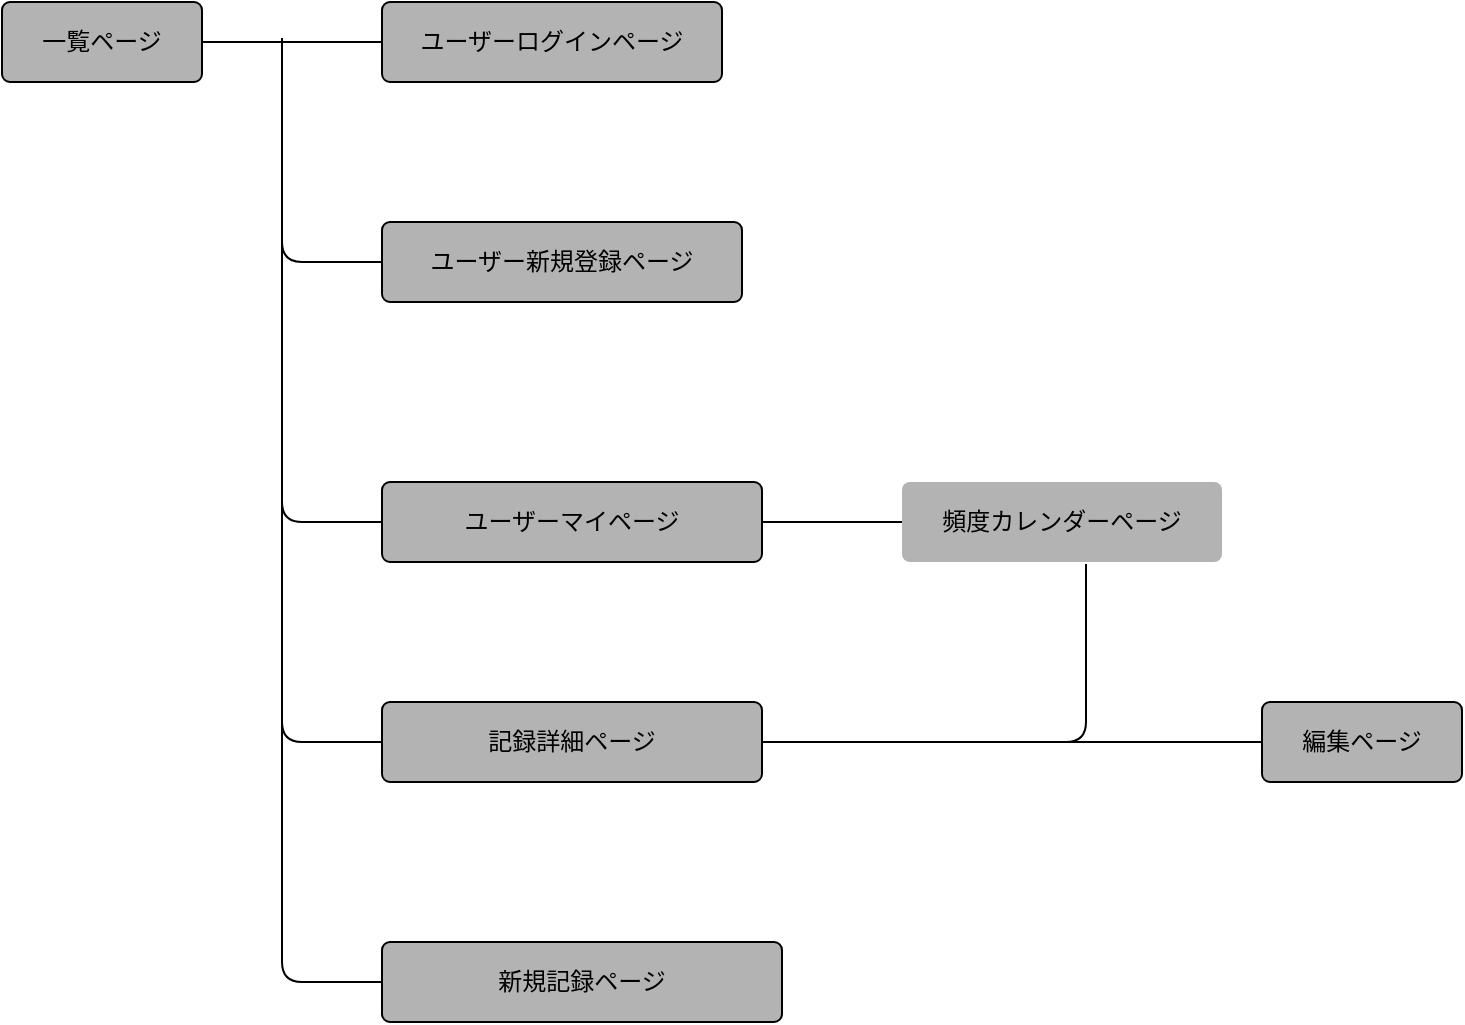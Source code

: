 <mxfile>
    <diagram id="T1JDgR16h41DMpZ654_r" name="ページ1">
        <mxGraphModel dx="425" dy="334" grid="1" gridSize="10" guides="1" tooltips="1" connect="1" arrows="1" fold="1" page="0" pageScale="1" pageWidth="827" pageHeight="1169" math="0" shadow="0">
            <root>
                <mxCell id="0"/>
                <mxCell id="1" parent="0"/>
                <mxCell id="4" style="edgeStyle=none;html=1;exitX=1;exitY=0.5;exitDx=0;exitDy=0;fontColor=none;endArrow=none;endFill=0;" edge="1" parent="1" source="2" target="3">
                    <mxGeometry relative="1" as="geometry"/>
                </mxCell>
                <mxCell id="2" value="&lt;font color=&quot;#000000&quot;&gt;一覧ページ&lt;/font&gt;" style="rounded=1;arcSize=10;whiteSpace=wrap;html=1;align=center;fillColor=#B3B3B3;strokeColor=#000000;" vertex="1" parent="1">
                    <mxGeometry x="20" y="70" width="100" height="40" as="geometry"/>
                </mxCell>
                <mxCell id="3" value="&lt;font color=&quot;#000000&quot;&gt;ユーザーログインページ&lt;/font&gt;" style="rounded=1;arcSize=10;whiteSpace=wrap;html=1;align=center;fillColor=#B3B3B3;strokeColor=#000000;" vertex="1" parent="1">
                    <mxGeometry x="210" y="70" width="170" height="40" as="geometry"/>
                </mxCell>
                <mxCell id="6" style="edgeStyle=none;html=1;exitX=0;exitY=0.5;exitDx=0;exitDy=0;fontColor=#FFFFFF;endArrow=none;endFill=0;" edge="1" parent="1" source="5">
                    <mxGeometry relative="1" as="geometry">
                        <mxPoint x="160" y="90" as="targetPoint"/>
                        <Array as="points">
                            <mxPoint x="160" y="200"/>
                        </Array>
                    </mxGeometry>
                </mxCell>
                <mxCell id="5" value="ユーザー新規登録ページ" style="rounded=1;arcSize=10;whiteSpace=wrap;html=1;align=center;fontColor=none;fillColor=#B3B3B3;" vertex="1" parent="1">
                    <mxGeometry x="210" y="180" width="180" height="40" as="geometry"/>
                </mxCell>
                <mxCell id="8" style="edgeStyle=none;html=1;exitX=0;exitY=0.5;exitDx=0;exitDy=0;fontColor=#FFFFFF;endArrow=none;endFill=0;" edge="1" parent="1" source="7">
                    <mxGeometry relative="1" as="geometry">
                        <mxPoint x="160" y="90" as="targetPoint"/>
                        <Array as="points">
                            <mxPoint x="160" y="330"/>
                        </Array>
                    </mxGeometry>
                </mxCell>
                <mxCell id="7" value="&lt;font color=&quot;#000000&quot;&gt;ユーザーマイページ&lt;/font&gt;" style="rounded=1;arcSize=10;whiteSpace=wrap;html=1;align=center;fontColor=#FFFFFF;strokeColor=#000000;fillColor=#B3B3B3;" vertex="1" parent="1">
                    <mxGeometry x="210" y="310" width="190" height="40" as="geometry"/>
                </mxCell>
                <mxCell id="10" style="edgeStyle=none;html=1;exitX=0;exitY=0.5;exitDx=0;exitDy=0;fontColor=#FFFFFF;endArrow=none;endFill=0;" edge="1" parent="1" source="9" target="7">
                    <mxGeometry relative="1" as="geometry"/>
                </mxCell>
                <mxCell id="9" value="&lt;font color=&quot;#000000&quot;&gt;頻度カレンダーページ&lt;/font&gt;" style="rounded=1;arcSize=10;whiteSpace=wrap;html=1;align=center;fontColor=#FFFFFF;fillColor=#B3B3B3;strokeColor=none;" vertex="1" parent="1">
                    <mxGeometry x="470" y="310" width="160" height="40" as="geometry"/>
                </mxCell>
                <mxCell id="12" style="edgeStyle=none;html=1;exitX=0;exitY=0.5;exitDx=0;exitDy=0;fontColor=#FFFFFF;endArrow=none;endFill=0;" edge="1" parent="1" source="11">
                    <mxGeometry relative="1" as="geometry">
                        <mxPoint x="160" y="88" as="targetPoint"/>
                        <Array as="points">
                            <mxPoint x="160" y="440"/>
                        </Array>
                    </mxGeometry>
                </mxCell>
                <mxCell id="13" style="edgeStyle=none;html=1;exitX=1;exitY=0.5;exitDx=0;exitDy=0;entryX=0.575;entryY=1.025;entryDx=0;entryDy=0;entryPerimeter=0;fontColor=#FFFFFF;endArrow=none;endFill=0;" edge="1" parent="1" source="11" target="9">
                    <mxGeometry relative="1" as="geometry">
                        <Array as="points">
                            <mxPoint x="562" y="440"/>
                        </Array>
                    </mxGeometry>
                </mxCell>
                <mxCell id="11" value="&lt;font color=&quot;#000000&quot;&gt;記録詳細ページ&lt;/font&gt;" style="rounded=1;arcSize=10;whiteSpace=wrap;html=1;align=center;fontColor=#FFFFFF;fillColor=#B3B3B3;strokeColor=#000000;" vertex="1" parent="1">
                    <mxGeometry x="210" y="420" width="190" height="40" as="geometry"/>
                </mxCell>
                <mxCell id="16" style="edgeStyle=none;html=1;exitX=0;exitY=0.5;exitDx=0;exitDy=0;fontColor=#FFFFFF;endArrow=none;endFill=0;" edge="1" parent="1" source="14">
                    <mxGeometry relative="1" as="geometry">
                        <mxPoint x="550" y="440" as="targetPoint"/>
                    </mxGeometry>
                </mxCell>
                <mxCell id="14" value="&lt;font color=&quot;#000000&quot;&gt;編集ページ&lt;/font&gt;" style="rounded=1;arcSize=10;whiteSpace=wrap;html=1;align=center;fontColor=#FFFFFF;strokeColor=#000000;fillColor=#B3B3B3;" vertex="1" parent="1">
                    <mxGeometry x="650" y="420" width="100" height="40" as="geometry"/>
                </mxCell>
                <mxCell id="19" style="edgeStyle=none;html=1;exitX=0;exitY=0.5;exitDx=0;exitDy=0;fontColor=#FFFFFF;endArrow=none;endFill=0;" edge="1" parent="1" source="18">
                    <mxGeometry relative="1" as="geometry">
                        <mxPoint x="160" y="90" as="targetPoint"/>
                        <Array as="points">
                            <mxPoint x="160" y="560"/>
                        </Array>
                    </mxGeometry>
                </mxCell>
                <mxCell id="18" value="&lt;font color=&quot;#000000&quot;&gt;新規記録ページ&lt;/font&gt;" style="rounded=1;arcSize=10;whiteSpace=wrap;html=1;align=center;fontColor=#FFFFFF;strokeColor=#000000;fillColor=#B3B3B3;" vertex="1" parent="1">
                    <mxGeometry x="210" y="540" width="200" height="40" as="geometry"/>
                </mxCell>
            </root>
        </mxGraphModel>
    </diagram>
</mxfile>